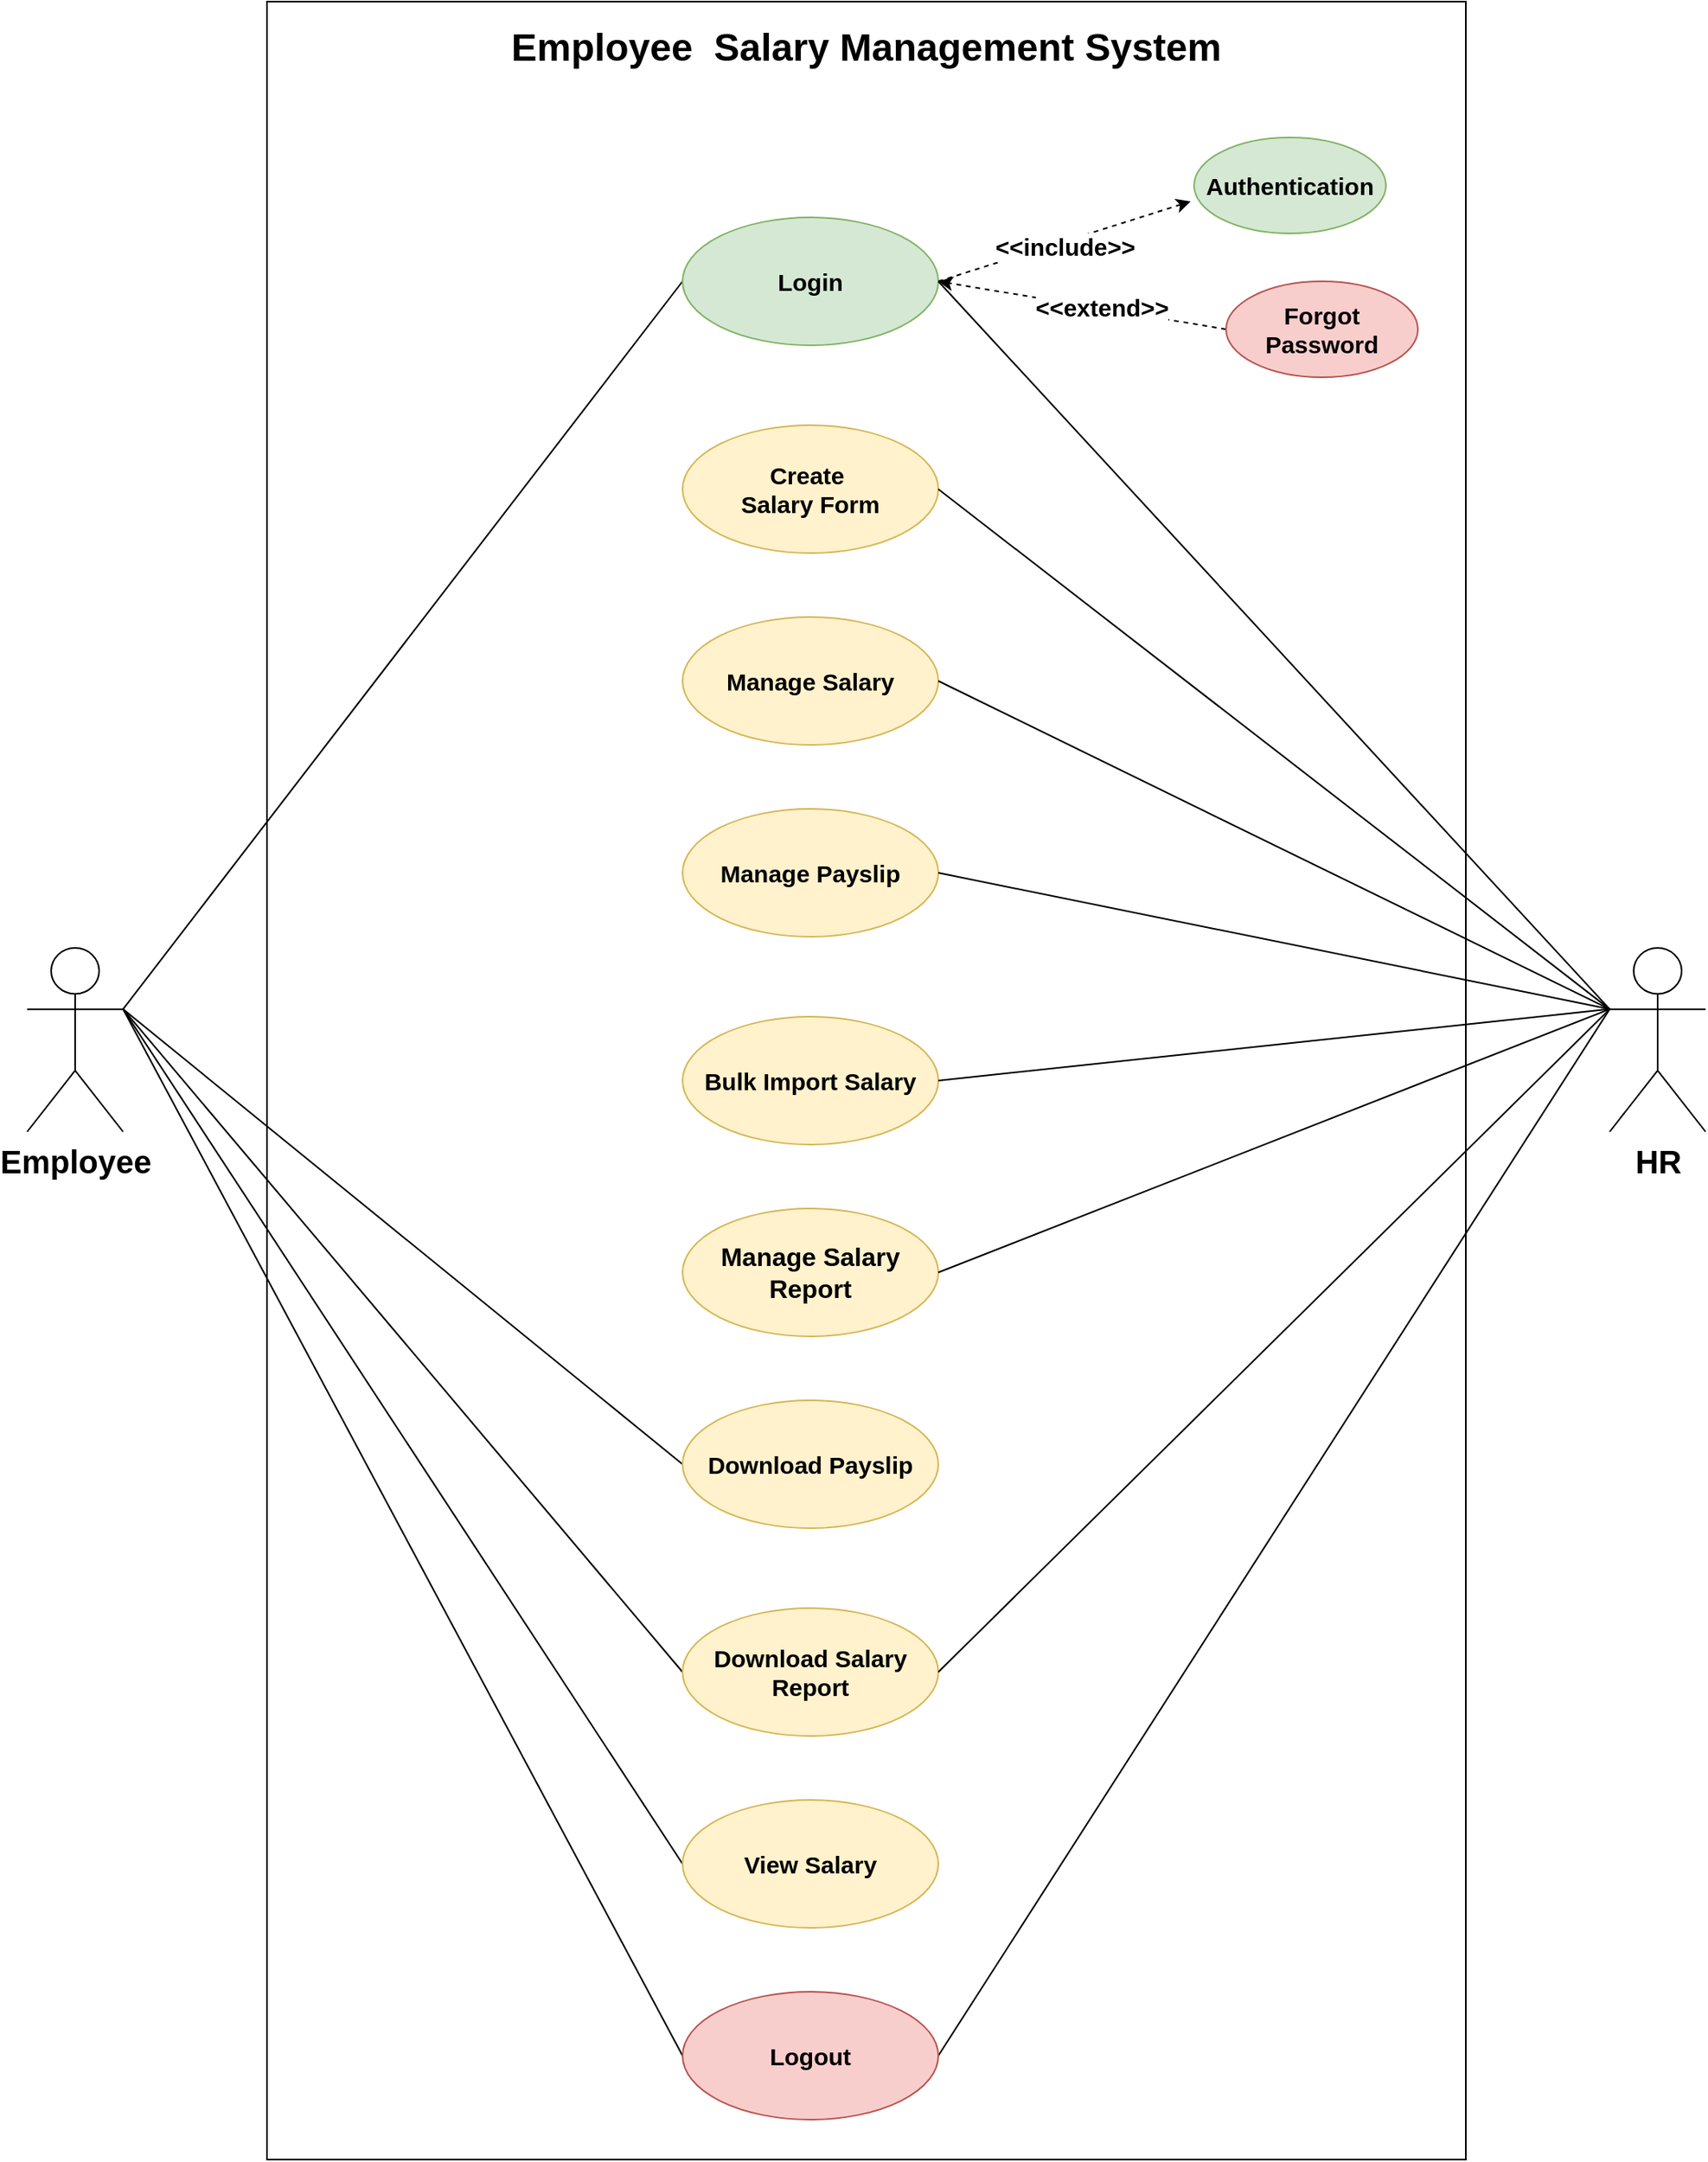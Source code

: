 <mxfile version="23.1.5" type="device">
  <diagram name="Page-1" id="WcUUQ5eIjH2hPanT4-8g">
    <mxGraphModel dx="2074" dy="1847" grid="1" gridSize="10" guides="1" tooltips="1" connect="1" arrows="1" fold="1" page="1" pageScale="1" pageWidth="827" pageHeight="1169" math="0" shadow="0">
      <root>
        <mxCell id="0" />
        <mxCell id="1" parent="0" />
        <mxCell id="ujy5ozvvIQvdbeTH5JEu-49" value="" style="rounded=0;whiteSpace=wrap;html=1;" vertex="1" parent="1">
          <mxGeometry x="90" y="-65" width="750" height="1350" as="geometry" />
        </mxCell>
        <mxCell id="ujy5ozvvIQvdbeTH5JEu-22" value="&lt;font size=&quot;1&quot; style=&quot;&quot;&gt;&lt;b style=&quot;font-size: 20px;&quot;&gt;HR&lt;/b&gt;&lt;/font&gt;" style="shape=umlActor;verticalLabelPosition=bottom;verticalAlign=top;html=1;outlineConnect=0;" vertex="1" parent="1">
          <mxGeometry x="930" y="527" width="60" height="115" as="geometry" />
        </mxCell>
        <mxCell id="ujy5ozvvIQvdbeTH5JEu-23" style="rounded=0;orthogonalLoop=1;jettySize=auto;html=1;exitX=1;exitY=0.333;exitDx=0;exitDy=0;exitPerimeter=0;entryX=0;entryY=0.5;entryDx=0;entryDy=0;startArrow=none;startFill=0;endArrow=none;endFill=0;fontStyle=1;fontSize=15;" edge="1" parent="1" source="ujy5ozvvIQvdbeTH5JEu-1" target="ujy5ozvvIQvdbeTH5JEu-3">
          <mxGeometry relative="1" as="geometry">
            <mxPoint x="270" y="180" as="targetPoint" />
          </mxGeometry>
        </mxCell>
        <mxCell id="ujy5ozvvIQvdbeTH5JEu-25" style="rounded=0;orthogonalLoop=1;jettySize=auto;html=1;exitX=1;exitY=0.333;exitDx=0;exitDy=0;exitPerimeter=0;entryX=0;entryY=0.5;entryDx=0;entryDy=0;endArrow=none;endFill=0;fontStyle=1;fontSize=15;" edge="1" parent="1" source="ujy5ozvvIQvdbeTH5JEu-1" target="ujy5ozvvIQvdbeTH5JEu-24">
          <mxGeometry relative="1" as="geometry" />
        </mxCell>
        <mxCell id="ujy5ozvvIQvdbeTH5JEu-34" style="rounded=0;orthogonalLoop=1;jettySize=auto;html=1;exitX=1;exitY=0.333;exitDx=0;exitDy=0;exitPerimeter=0;entryX=0;entryY=0.5;entryDx=0;entryDy=0;endArrow=none;endFill=0;fontStyle=1;fontSize=15;" edge="1" parent="1" source="ujy5ozvvIQvdbeTH5JEu-1" target="ujy5ozvvIQvdbeTH5JEu-20">
          <mxGeometry relative="1" as="geometry" />
        </mxCell>
        <mxCell id="ujy5ozvvIQvdbeTH5JEu-35" style="rounded=0;orthogonalLoop=1;jettySize=auto;html=1;exitX=1;exitY=0.333;exitDx=0;exitDy=0;exitPerimeter=0;entryX=0;entryY=0.5;entryDx=0;entryDy=0;endArrow=none;endFill=0;fontStyle=1;fontSize=15;" edge="1" parent="1" source="ujy5ozvvIQvdbeTH5JEu-1" target="ujy5ozvvIQvdbeTH5JEu-21">
          <mxGeometry relative="1" as="geometry" />
        </mxCell>
        <mxCell id="ujy5ozvvIQvdbeTH5JEu-37" style="rounded=0;orthogonalLoop=1;jettySize=auto;html=1;exitX=1;exitY=0.333;exitDx=0;exitDy=0;exitPerimeter=0;entryX=0;entryY=0.5;entryDx=0;entryDy=0;endArrow=none;endFill=0;fontStyle=1;fontSize=15;" edge="1" parent="1" source="ujy5ozvvIQvdbeTH5JEu-1" target="ujy5ozvvIQvdbeTH5JEu-19">
          <mxGeometry relative="1" as="geometry" />
        </mxCell>
        <mxCell id="ujy5ozvvIQvdbeTH5JEu-1" value="&lt;font style=&quot;font-size: 20px;&quot;&gt;Employee&lt;/font&gt;" style="shape=umlActor;verticalLabelPosition=bottom;verticalAlign=top;html=1;outlineConnect=0;fontStyle=1;fontSize=15;" vertex="1" parent="1">
          <mxGeometry x="-60" y="527" width="60" height="115" as="geometry" />
        </mxCell>
        <mxCell id="ujy5ozvvIQvdbeTH5JEu-3" value="Login" style="ellipse;whiteSpace=wrap;html=1;fontStyle=1;fontSize=15;fillColor=#d5e8d4;strokeColor=#82b366;" vertex="1" parent="1">
          <mxGeometry x="350" y="70" width="160" height="80" as="geometry" />
        </mxCell>
        <mxCell id="ujy5ozvvIQvdbeTH5JEu-8" value="Create&amp;nbsp;&lt;br style=&quot;font-size: 15px;&quot;&gt;Salary Form" style="ellipse;whiteSpace=wrap;html=1;fontStyle=1;fontSize=15;fillColor=#fff2cc;strokeColor=#d6b656;" vertex="1" parent="1">
          <mxGeometry x="350" y="200" width="160" height="80" as="geometry" />
        </mxCell>
        <mxCell id="ujy5ozvvIQvdbeTH5JEu-9" value="Manage Salary" style="ellipse;whiteSpace=wrap;html=1;fontStyle=1;fontSize=15;fillColor=#fff2cc;strokeColor=#d6b656;" vertex="1" parent="1">
          <mxGeometry x="350" y="320" width="160" height="80" as="geometry" />
        </mxCell>
        <mxCell id="ujy5ozvvIQvdbeTH5JEu-16" value="Manage Payslip" style="ellipse;whiteSpace=wrap;html=1;fontStyle=1;fontSize=15;fillColor=#fff2cc;strokeColor=#d6b656;" vertex="1" parent="1">
          <mxGeometry x="350" y="440" width="160" height="80" as="geometry" />
        </mxCell>
        <mxCell id="ujy5ozvvIQvdbeTH5JEu-17" value="Bulk Import Salary" style="ellipse;whiteSpace=wrap;html=1;fontStyle=1;fontSize=15;fillColor=#fff2cc;strokeColor=#d6b656;" vertex="1" parent="1">
          <mxGeometry x="350" y="570" width="160" height="80" as="geometry" />
        </mxCell>
        <mxCell id="ujy5ozvvIQvdbeTH5JEu-18" value="&lt;font style=&quot;font-size: 16px;&quot;&gt;Manage Salary Report&lt;/font&gt;" style="ellipse;whiteSpace=wrap;html=1;fontStyle=1;fontSize=15;fillColor=#fff2cc;strokeColor=#d6b656;" vertex="1" parent="1">
          <mxGeometry x="350" y="690" width="160" height="80" as="geometry" />
        </mxCell>
        <mxCell id="ujy5ozvvIQvdbeTH5JEu-19" value="Download Payslip" style="ellipse;whiteSpace=wrap;html=1;fontStyle=1;fontSize=15;fillColor=#fff2cc;strokeColor=#d6b656;" vertex="1" parent="1">
          <mxGeometry x="350" y="810" width="160" height="80" as="geometry" />
        </mxCell>
        <mxCell id="ujy5ozvvIQvdbeTH5JEu-20" value="Download Salary Report" style="ellipse;whiteSpace=wrap;html=1;fontStyle=1;fontSize=15;fillColor=#fff2cc;strokeColor=#d6b656;" vertex="1" parent="1">
          <mxGeometry x="350" y="940" width="160" height="80" as="geometry" />
        </mxCell>
        <mxCell id="ujy5ozvvIQvdbeTH5JEu-21" value="View Salary" style="ellipse;whiteSpace=wrap;html=1;fontStyle=1;fontSize=15;fillColor=#fff2cc;strokeColor=#d6b656;" vertex="1" parent="1">
          <mxGeometry x="350" y="1060" width="160" height="80" as="geometry" />
        </mxCell>
        <mxCell id="ujy5ozvvIQvdbeTH5JEu-26" style="rounded=0;orthogonalLoop=1;jettySize=auto;html=1;exitX=0;exitY=0.333;exitDx=0;exitDy=0;exitPerimeter=0;entryX=1;entryY=0.5;entryDx=0;entryDy=0;endArrow=none;endFill=0;fontStyle=1;fontSize=15;" edge="1" parent="1" source="ujy5ozvvIQvdbeTH5JEu-22" target="ujy5ozvvIQvdbeTH5JEu-24">
          <mxGeometry relative="1" as="geometry" />
        </mxCell>
        <mxCell id="ujy5ozvvIQvdbeTH5JEu-28" style="rounded=0;orthogonalLoop=1;jettySize=auto;html=1;exitX=0;exitY=0.333;exitDx=0;exitDy=0;exitPerimeter=0;entryX=1;entryY=0.5;entryDx=0;entryDy=0;endArrow=none;endFill=0;fontStyle=1;fontSize=15;" edge="1" parent="1" source="ujy5ozvvIQvdbeTH5JEu-22" target="ujy5ozvvIQvdbeTH5JEu-3">
          <mxGeometry relative="1" as="geometry" />
        </mxCell>
        <mxCell id="ujy5ozvvIQvdbeTH5JEu-29" style="rounded=0;orthogonalLoop=1;jettySize=auto;html=1;exitX=0;exitY=0.333;exitDx=0;exitDy=0;exitPerimeter=0;entryX=1;entryY=0.5;entryDx=0;entryDy=0;endArrow=none;endFill=0;fontStyle=1;fontSize=15;" edge="1" parent="1" source="ujy5ozvvIQvdbeTH5JEu-22" target="ujy5ozvvIQvdbeTH5JEu-8">
          <mxGeometry relative="1" as="geometry" />
        </mxCell>
        <mxCell id="ujy5ozvvIQvdbeTH5JEu-30" style="rounded=0;orthogonalLoop=1;jettySize=auto;html=1;exitX=0;exitY=0.333;exitDx=0;exitDy=0;exitPerimeter=0;entryX=1;entryY=0.5;entryDx=0;entryDy=0;endArrow=none;endFill=0;fontStyle=1;fontSize=15;" edge="1" parent="1" source="ujy5ozvvIQvdbeTH5JEu-22" target="ujy5ozvvIQvdbeTH5JEu-9">
          <mxGeometry relative="1" as="geometry" />
        </mxCell>
        <mxCell id="ujy5ozvvIQvdbeTH5JEu-31" style="rounded=0;orthogonalLoop=1;jettySize=auto;html=1;exitX=0;exitY=0.333;exitDx=0;exitDy=0;exitPerimeter=0;entryX=1;entryY=0.5;entryDx=0;entryDy=0;endArrow=none;endFill=0;fontStyle=1;fontSize=15;" edge="1" parent="1" source="ujy5ozvvIQvdbeTH5JEu-22" target="ujy5ozvvIQvdbeTH5JEu-16">
          <mxGeometry relative="1" as="geometry" />
        </mxCell>
        <mxCell id="ujy5ozvvIQvdbeTH5JEu-32" style="rounded=0;orthogonalLoop=1;jettySize=auto;html=1;exitX=0;exitY=0.333;exitDx=0;exitDy=0;exitPerimeter=0;entryX=1;entryY=0.5;entryDx=0;entryDy=0;endArrow=none;endFill=0;fontStyle=1;fontSize=15;" edge="1" parent="1" source="ujy5ozvvIQvdbeTH5JEu-22" target="ujy5ozvvIQvdbeTH5JEu-17">
          <mxGeometry relative="1" as="geometry" />
        </mxCell>
        <mxCell id="ujy5ozvvIQvdbeTH5JEu-33" style="rounded=0;orthogonalLoop=1;jettySize=auto;html=1;exitX=0;exitY=0.333;exitDx=0;exitDy=0;exitPerimeter=0;entryX=1;entryY=0.5;entryDx=0;entryDy=0;endArrow=none;endFill=0;fontStyle=1;fontSize=15;" edge="1" parent="1" source="ujy5ozvvIQvdbeTH5JEu-22" target="ujy5ozvvIQvdbeTH5JEu-18">
          <mxGeometry relative="1" as="geometry" />
        </mxCell>
        <mxCell id="ujy5ozvvIQvdbeTH5JEu-41" style="rounded=0;orthogonalLoop=1;jettySize=auto;html=1;exitX=0;exitY=0.333;exitDx=0;exitDy=0;exitPerimeter=0;entryX=1;entryY=0.5;entryDx=0;entryDy=0;endArrow=none;endFill=0;fontStyle=1;fontSize=15;" edge="1" parent="1" source="ujy5ozvvIQvdbeTH5JEu-22" target="ujy5ozvvIQvdbeTH5JEu-20">
          <mxGeometry relative="1" as="geometry" />
        </mxCell>
        <mxCell id="ujy5ozvvIQvdbeTH5JEu-24" value="Logout" style="ellipse;whiteSpace=wrap;html=1;fontStyle=1;fontSize=15;fillColor=#f8cecc;strokeColor=#b85450;" vertex="1" parent="1">
          <mxGeometry x="350" y="1180" width="160" height="80" as="geometry" />
        </mxCell>
        <mxCell id="ujy5ozvvIQvdbeTH5JEu-42" value="Authentication" style="ellipse;whiteSpace=wrap;html=1;fontStyle=1;fontSize=15;fillColor=#d5e8d4;strokeColor=#82b366;" vertex="1" parent="1">
          <mxGeometry x="670" y="20" width="120" height="60" as="geometry" />
        </mxCell>
        <mxCell id="ujy5ozvvIQvdbeTH5JEu-46" style="rounded=0;orthogonalLoop=1;jettySize=auto;html=1;exitX=0;exitY=0.5;exitDx=0;exitDy=0;entryX=1;entryY=0.5;entryDx=0;entryDy=0;dashed=1;fontStyle=1;fontSize=15;" edge="1" parent="1" source="ujy5ozvvIQvdbeTH5JEu-44" target="ujy5ozvvIQvdbeTH5JEu-3">
          <mxGeometry relative="1" as="geometry" />
        </mxCell>
        <mxCell id="ujy5ozvvIQvdbeTH5JEu-48" value="&amp;lt;&amp;lt;extend&amp;gt;&amp;gt;" style="edgeLabel;html=1;align=center;verticalAlign=middle;resizable=0;points=[];fontStyle=1;fontSize=15;" vertex="1" connectable="0" parent="ujy5ozvvIQvdbeTH5JEu-46">
          <mxGeometry x="-0.131" y="-1" relative="1" as="geometry">
            <mxPoint as="offset" />
          </mxGeometry>
        </mxCell>
        <mxCell id="ujy5ozvvIQvdbeTH5JEu-44" value="Forgot Password" style="ellipse;whiteSpace=wrap;html=1;fontStyle=1;fontSize=15;fillColor=#f8cecc;strokeColor=#b85450;" vertex="1" parent="1">
          <mxGeometry x="690" y="110" width="120" height="60" as="geometry" />
        </mxCell>
        <mxCell id="ujy5ozvvIQvdbeTH5JEu-45" style="rounded=0;orthogonalLoop=1;jettySize=auto;html=1;exitX=1;exitY=0.5;exitDx=0;exitDy=0;entryX=-0.018;entryY=0.667;entryDx=0;entryDy=0;entryPerimeter=0;dashed=1;fontStyle=1;fontSize=15;" edge="1" parent="1" source="ujy5ozvvIQvdbeTH5JEu-3" target="ujy5ozvvIQvdbeTH5JEu-42">
          <mxGeometry relative="1" as="geometry" />
        </mxCell>
        <mxCell id="ujy5ozvvIQvdbeTH5JEu-47" value="&amp;lt;&amp;lt;include&amp;gt;&amp;gt;" style="edgeLabel;html=1;align=center;verticalAlign=middle;resizable=0;points=[];fontStyle=1;fontSize=15;" vertex="1" connectable="0" parent="ujy5ozvvIQvdbeTH5JEu-45">
          <mxGeometry x="-0.007" y="-2" relative="1" as="geometry">
            <mxPoint y="1" as="offset" />
          </mxGeometry>
        </mxCell>
        <mxCell id="ujy5ozvvIQvdbeTH5JEu-50" value="&lt;b&gt;&lt;font style=&quot;font-size: 24px;&quot;&gt;Employee&amp;nbsp; Salary Management System&lt;/font&gt;&lt;/b&gt;" style="text;html=1;align=center;verticalAlign=middle;whiteSpace=wrap;rounded=0;" vertex="1" parent="1">
          <mxGeometry x="215" y="-60" width="500" height="48" as="geometry" />
        </mxCell>
      </root>
    </mxGraphModel>
  </diagram>
</mxfile>
